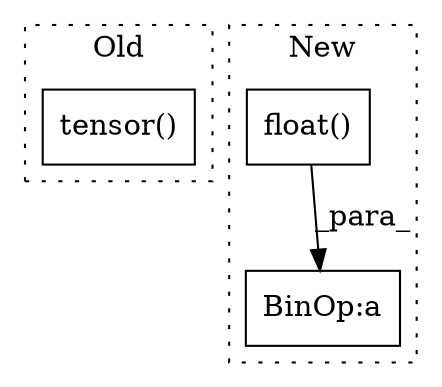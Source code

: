digraph G {
subgraph cluster0 {
1 [label="tensor()" a="75" s="12271,12295" l="13,136" shape="box"];
label = "Old";
style="dotted";
}
subgraph cluster1 {
2 [label="float()" a="75" s="11748" l="19" shape="box"];
3 [label="BinOp:a" a="82" s="11831" l="2" shape="box"];
label = "New";
style="dotted";
}
2 -> 3 [label="_para_"];
}